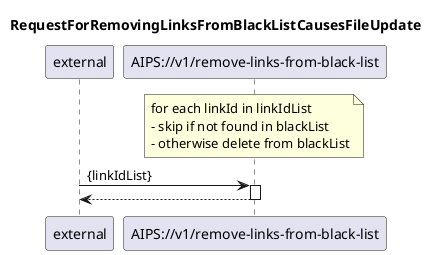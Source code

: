 @startuml 121_removeLinksFromBlackList
skinparam responseMessageBelowArrow true

title
RequestForRemovingLinksFromBlackListCausesFileUpdate
end title

participant "external" as requestor
participant "AIPS://v1/remove-links-from-black-list" as removeLinks

note over removeLinks
for each linkId in linkIdList
- skip if not found in blackList 
- otherwise delete from blackList
end note

requestor -> removeLinks: {linkIdList}
activate removeLinks
removeLinks --> requestor

deactivate removeLinks

@enduml